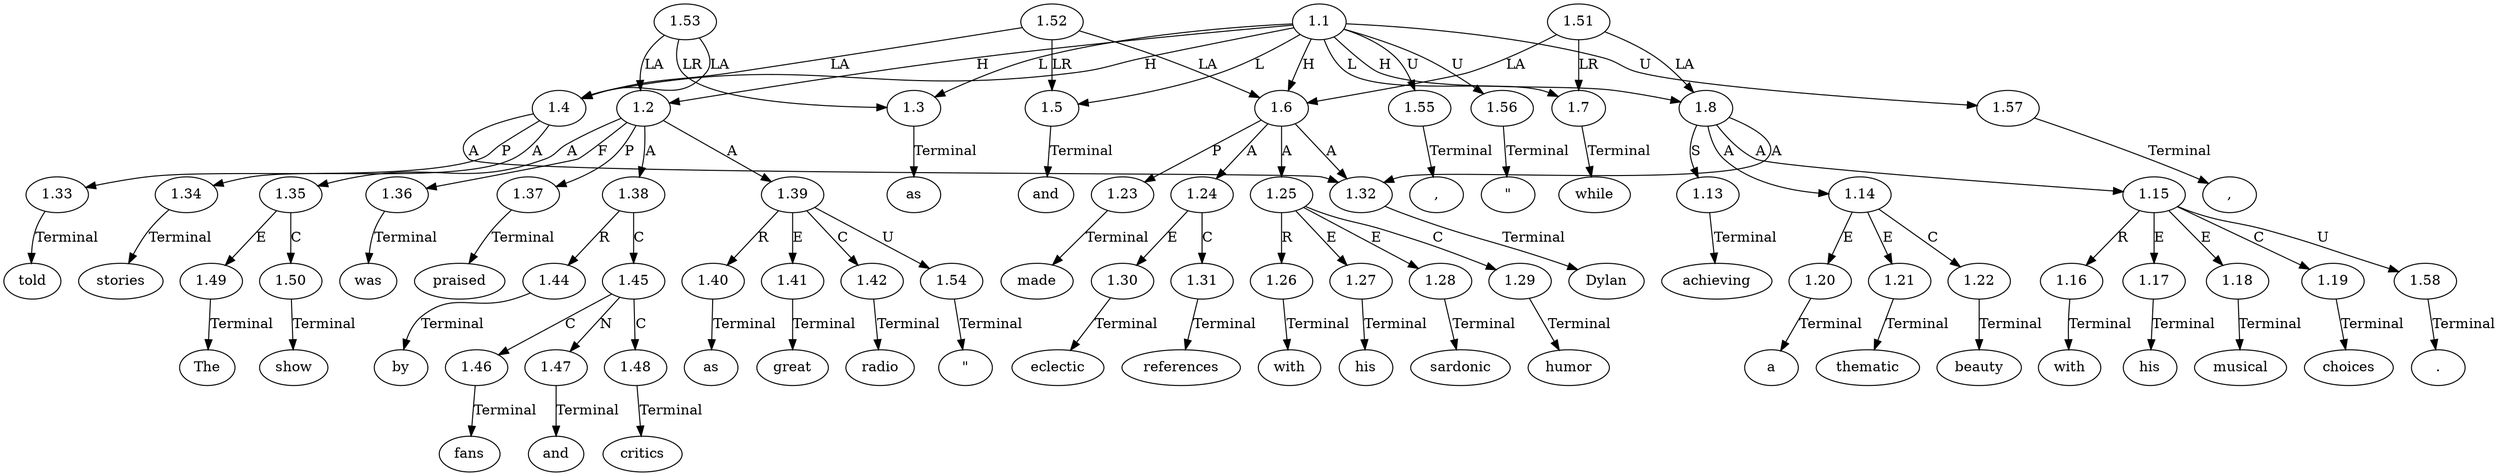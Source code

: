 // Graph
digraph {
	0.1 [label=The ordering=out]
	0.10 [label="\"" ordering=out]
	0.11 [label=great ordering=out]
	0.12 [label=radio ordering=out]
	0.13 [label="," ordering=out]
	0.14 [label="\"" ordering=out]
	0.15 [label=as ordering=out]
	0.16 [label=Dylan ordering=out]
	0.17 [label=told ordering=out]
	0.18 [label=stories ordering=out]
	0.19 [label=and ordering=out]
	0.2 [label=show ordering=out]
	0.20 [label=made ordering=out]
	0.21 [label=eclectic ordering=out]
	0.22 [label=references ordering=out]
	0.23 [label=with ordering=out]
	0.24 [label=his ordering=out]
	0.25 [label=sardonic ordering=out]
	0.26 [label=humor ordering=out]
	0.27 [label="," ordering=out]
	0.28 [label=while ordering=out]
	0.29 [label=achieving ordering=out]
	0.3 [label=was ordering=out]
	0.30 [label=a ordering=out]
	0.31 [label=thematic ordering=out]
	0.32 [label=beauty ordering=out]
	0.33 [label=with ordering=out]
	0.34 [label=his ordering=out]
	0.35 [label=musical ordering=out]
	0.36 [label=choices ordering=out]
	0.37 [label="." ordering=out]
	0.4 [label=praised ordering=out]
	0.5 [label=by ordering=out]
	0.6 [label=fans ordering=out]
	0.7 [label=and ordering=out]
	0.8 [label=critics ordering=out]
	0.9 [label=as ordering=out]
	1.1 [label=1.1 ordering=out]
	1.2 [label=1.2 ordering=out]
	1.3 [label=1.3 ordering=out]
	1.4 [label=1.4 ordering=out]
	1.5 [label=1.5 ordering=out]
	1.6 [label=1.6 ordering=out]
	1.7 [label=1.7 ordering=out]
	1.8 [label=1.8 ordering=out]
	1.13 [label=1.13 ordering=out]
	1.14 [label=1.14 ordering=out]
	1.15 [label=1.15 ordering=out]
	1.16 [label=1.16 ordering=out]
	1.17 [label=1.17 ordering=out]
	1.18 [label=1.18 ordering=out]
	1.19 [label=1.19 ordering=out]
	1.20 [label=1.20 ordering=out]
	1.21 [label=1.21 ordering=out]
	1.22 [label=1.22 ordering=out]
	1.23 [label=1.23 ordering=out]
	1.24 [label=1.24 ordering=out]
	1.25 [label=1.25 ordering=out]
	1.26 [label=1.26 ordering=out]
	1.27 [label=1.27 ordering=out]
	1.28 [label=1.28 ordering=out]
	1.29 [label=1.29 ordering=out]
	1.30 [label=1.30 ordering=out]
	1.31 [label=1.31 ordering=out]
	1.32 [label=1.32 ordering=out]
	1.33 [label=1.33 ordering=out]
	1.34 [label=1.34 ordering=out]
	1.35 [label=1.35 ordering=out]
	1.36 [label=1.36 ordering=out]
	1.37 [label=1.37 ordering=out]
	1.38 [label=1.38 ordering=out]
	1.39 [label=1.39 ordering=out]
	1.40 [label=1.40 ordering=out]
	1.41 [label=1.41 ordering=out]
	1.42 [label=1.42 ordering=out]
	1.44 [label=1.44 ordering=out]
	1.45 [label=1.45 ordering=out]
	1.46 [label=1.46 ordering=out]
	1.47 [label=1.47 ordering=out]
	1.48 [label=1.48 ordering=out]
	1.49 [label=1.49 ordering=out]
	1.50 [label=1.50 ordering=out]
	1.51 [label=1.51 ordering=out]
	1.52 [label=1.52 ordering=out]
	1.53 [label=1.53 ordering=out]
	1.54 [label=1.54 ordering=out]
	1.55 [label=1.55 ordering=out]
	1.56 [label=1.56 ordering=out]
	1.57 [label=1.57 ordering=out]
	1.58 [label=1.58 ordering=out]
	1.1 -> 1.2 [label=H ordering=out]
	1.1 -> 1.3 [label=L ordering=out]
	1.1 -> 1.4 [label=H ordering=out]
	1.1 -> 1.5 [label=L ordering=out]
	1.1 -> 1.6 [label=H ordering=out]
	1.1 -> 1.7 [label=L ordering=out]
	1.1 -> 1.8 [label=H ordering=out]
	1.1 -> 1.55 [label=U ordering=out]
	1.1 -> 1.56 [label=U ordering=out]
	1.1 -> 1.57 [label=U ordering=out]
	1.2 -> 1.35 [label=A ordering=out]
	1.2 -> 1.36 [label=F ordering=out]
	1.2 -> 1.37 [label=P ordering=out]
	1.2 -> 1.38 [label=A ordering=out]
	1.2 -> 1.39 [label=A ordering=out]
	1.3 -> 0.15 [label=Terminal ordering=out]
	1.4 -> 1.32 [label=A ordering=out]
	1.4 -> 1.33 [label=P ordering=out]
	1.4 -> 1.34 [label=A ordering=out]
	1.5 -> 0.19 [label=Terminal ordering=out]
	1.6 -> 1.23 [label=P ordering=out]
	1.6 -> 1.24 [label=A ordering=out]
	1.6 -> 1.25 [label=A ordering=out]
	1.6 -> 1.32 [label=A ordering=out]
	1.7 -> 0.28 [label=Terminal ordering=out]
	1.8 -> 1.13 [label=S ordering=out]
	1.8 -> 1.14 [label=A ordering=out]
	1.8 -> 1.15 [label=A ordering=out]
	1.8 -> 1.32 [label=A ordering=out]
	1.13 -> 0.29 [label=Terminal ordering=out]
	1.14 -> 1.20 [label=E ordering=out]
	1.14 -> 1.21 [label=E ordering=out]
	1.14 -> 1.22 [label=C ordering=out]
	1.15 -> 1.16 [label=R ordering=out]
	1.15 -> 1.17 [label=E ordering=out]
	1.15 -> 1.18 [label=E ordering=out]
	1.15 -> 1.19 [label=C ordering=out]
	1.15 -> 1.58 [label=U ordering=out]
	1.16 -> 0.33 [label=Terminal ordering=out]
	1.17 -> 0.34 [label=Terminal ordering=out]
	1.18 -> 0.35 [label=Terminal ordering=out]
	1.19 -> 0.36 [label=Terminal ordering=out]
	1.20 -> 0.30 [label=Terminal ordering=out]
	1.21 -> 0.31 [label=Terminal ordering=out]
	1.22 -> 0.32 [label=Terminal ordering=out]
	1.23 -> 0.20 [label=Terminal ordering=out]
	1.24 -> 1.30 [label=E ordering=out]
	1.24 -> 1.31 [label=C ordering=out]
	1.25 -> 1.26 [label=R ordering=out]
	1.25 -> 1.27 [label=E ordering=out]
	1.25 -> 1.28 [label=E ordering=out]
	1.25 -> 1.29 [label=C ordering=out]
	1.26 -> 0.23 [label=Terminal ordering=out]
	1.27 -> 0.24 [label=Terminal ordering=out]
	1.28 -> 0.25 [label=Terminal ordering=out]
	1.29 -> 0.26 [label=Terminal ordering=out]
	1.30 -> 0.21 [label=Terminal ordering=out]
	1.31 -> 0.22 [label=Terminal ordering=out]
	1.32 -> 0.16 [label=Terminal ordering=out]
	1.33 -> 0.17 [label=Terminal ordering=out]
	1.34 -> 0.18 [label=Terminal ordering=out]
	1.35 -> 1.49 [label=E ordering=out]
	1.35 -> 1.50 [label=C ordering=out]
	1.36 -> 0.3 [label=Terminal ordering=out]
	1.37 -> 0.4 [label=Terminal ordering=out]
	1.38 -> 1.44 [label=R ordering=out]
	1.38 -> 1.45 [label=C ordering=out]
	1.39 -> 1.40 [label=R ordering=out]
	1.39 -> 1.41 [label=E ordering=out]
	1.39 -> 1.42 [label=C ordering=out]
	1.39 -> 1.54 [label=U ordering=out]
	1.40 -> 0.9 [label=Terminal ordering=out]
	1.41 -> 0.11 [label=Terminal ordering=out]
	1.42 -> 0.12 [label=Terminal ordering=out]
	1.44 -> 0.5 [label=Terminal ordering=out]
	1.45 -> 1.46 [label=C ordering=out]
	1.45 -> 1.47 [label=N ordering=out]
	1.45 -> 1.48 [label=C ordering=out]
	1.46 -> 0.6 [label=Terminal ordering=out]
	1.47 -> 0.7 [label=Terminal ordering=out]
	1.48 -> 0.8 [label=Terminal ordering=out]
	1.49 -> 0.1 [label=Terminal ordering=out]
	1.50 -> 0.2 [label=Terminal ordering=out]
	1.51 -> 1.6 [label=LA ordering=out]
	1.51 -> 1.7 [label=LR ordering=out]
	1.51 -> 1.8 [label=LA ordering=out]
	1.52 -> 1.4 [label=LA ordering=out]
	1.52 -> 1.5 [label=LR ordering=out]
	1.52 -> 1.6 [label=LA ordering=out]
	1.53 -> 1.2 [label=LA ordering=out]
	1.53 -> 1.3 [label=LR ordering=out]
	1.53 -> 1.4 [label=LA ordering=out]
	1.54 -> 0.10 [label=Terminal ordering=out]
	1.55 -> 0.13 [label=Terminal ordering=out]
	1.56 -> 0.14 [label=Terminal ordering=out]
	1.57 -> 0.27 [label=Terminal ordering=out]
	1.58 -> 0.37 [label=Terminal ordering=out]
}
